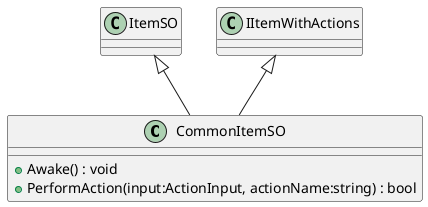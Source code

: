 @startuml
class CommonItemSO {
    + Awake() : void
    + PerformAction(input:ActionInput, actionName:string) : bool
}
ItemSO <|-- CommonItemSO
IItemWithActions <|-- CommonItemSO
@enduml
